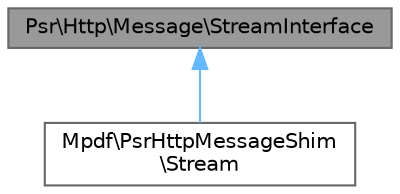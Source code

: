 digraph "Psr\Http\Message\StreamInterface"
{
 // LATEX_PDF_SIZE
  bgcolor="transparent";
  edge [fontname=Helvetica,fontsize=10,labelfontname=Helvetica,labelfontsize=10];
  node [fontname=Helvetica,fontsize=10,shape=box,height=0.2,width=0.4];
  Node1 [id="Node000001",label="Psr\\Http\\Message\\StreamInterface",height=0.2,width=0.4,color="gray40", fillcolor="grey60", style="filled", fontcolor="black",tooltip=" "];
  Node1 -> Node2 [id="edge1_Node000001_Node000002",dir="back",color="steelblue1",style="solid",tooltip=" "];
  Node2 [id="Node000002",label="Mpdf\\PsrHttpMessageShim\l\\Stream",height=0.2,width=0.4,color="gray40", fillcolor="white", style="filled",URL="$classMpdf_1_1PsrHttpMessageShim_1_1Stream.html",tooltip=" "];
}
